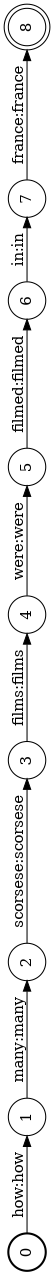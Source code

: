 digraph FST {
rankdir = LR;
size = "8.5,11";
label = "";
center = 1;
orientation = Landscape;
ranksep = "0.4";
nodesep = "0.25";
0 [label = "0", shape = circle, style = bold, fontsize = 14]
	0 -> 1 [label = "how:how", fontsize = 14];
1 [label = "1", shape = circle, style = solid, fontsize = 14]
	1 -> 2 [label = "many:many", fontsize = 14];
2 [label = "2", shape = circle, style = solid, fontsize = 14]
	2 -> 3 [label = "scorsese:scorsese", fontsize = 14];
3 [label = "3", shape = circle, style = solid, fontsize = 14]
	3 -> 4 [label = "films:films", fontsize = 14];
4 [label = "4", shape = circle, style = solid, fontsize = 14]
	4 -> 5 [label = "were:were", fontsize = 14];
5 [label = "5", shape = circle, style = solid, fontsize = 14]
	5 -> 6 [label = "filmed:filmed", fontsize = 14];
6 [label = "6", shape = circle, style = solid, fontsize = 14]
	6 -> 7 [label = "in:in", fontsize = 14];
7 [label = "7", shape = circle, style = solid, fontsize = 14]
	7 -> 8 [label = "france:france", fontsize = 14];
8 [label = "8", shape = doublecircle, style = solid, fontsize = 14]
}
